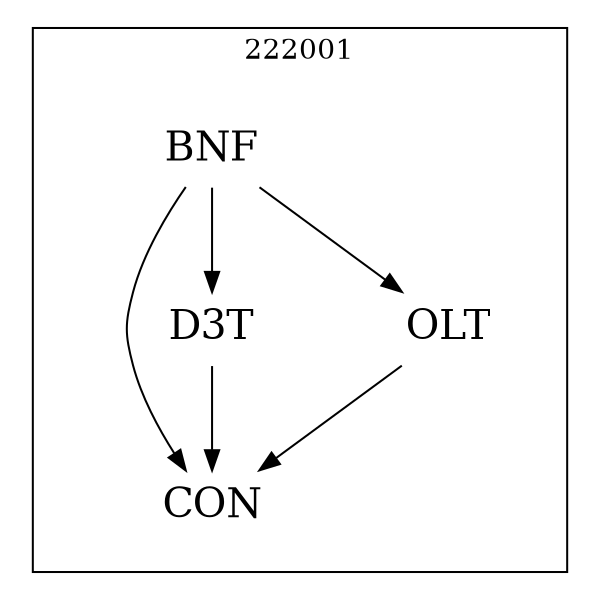 strict digraph DAGS {
	size = "4,4!" ; ratio ="fill"; subgraph cluster_0{
			labeldoc = "t";
			label = "222001";node	[label= CON, shape = plaintext, fontsize=20] CON;node	[label= BNF, shape = plaintext, fontsize=20] BNF;node	[label= D3T, shape = plaintext, fontsize=20] D3T;node	[label= OLT, shape = plaintext, fontsize=20] OLT;
BNF->CON;
BNF->D3T;
BNF->OLT;
D3T->CON;
OLT->CON;
	}}